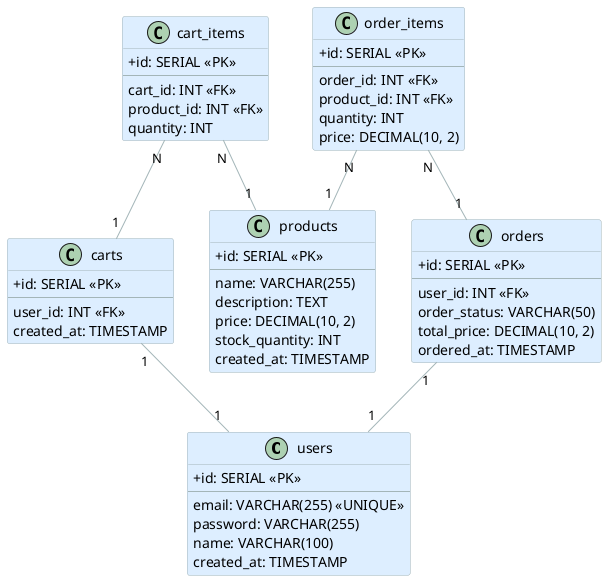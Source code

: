 @startuml
' Skinparam for better readability
skinparam classAttributeIconSize 0
skinparam defaultFontName "D2Coding" ' 폰트 설정 (설치된 폰트 사용, 없으면 기본 폰트)
skinparam class {
  BorderColor #A3B5B8
  BackgroundColor #DDEEFF
  ArrowColor #A3B5B8
}

' 테이블 정의 (클래스로 표현)
class users {
    + id: SERIAL <<PK>>
    --
    email: VARCHAR(255) <<UNIQUE>>
    password: VARCHAR(255)
    name: VARCHAR(100)
    created_at: TIMESTAMP
}

class products {
    + id: SERIAL <<PK>>
    --
    name: VARCHAR(255)
    description: TEXT
    price: DECIMAL(10, 2)
    stock_quantity: INT
    created_at: TIMESTAMP
}

class carts {
    + id: SERIAL <<PK>>
    --
    user_id: INT <<FK>>
    created_at: TIMESTAMP
}

class cart_items {
    + id: SERIAL <<PK>>
    --
    cart_id: INT <<FK>>
    product_id: INT <<FK>>
    quantity: INT
}

class orders {
    + id: SERIAL <<PK>>
    --
    user_id: INT <<FK>>
    order_status: VARCHAR(50)
    total_price: DECIMAL(10, 2)
    ordered_at: TIMESTAMP
}

class order_items {
    + id: SERIAL <<PK>>
    --
    order_id: INT <<FK>>
    product_id: INT <<FK>>
    quantity: INT
    price: DECIMAL(10, 2)
}

' 관계 정의 (FOREIGN KEY를 기반으로)
' FK(자식테이블) --> PK(부모테이블)
carts "1" -- "1" users
cart_items "N" -- "1" carts
cart_items "N" -- "1" products

orders "1" -- "1" users
order_items "N" -- "1" orders
order_items "N" -- "1" products

@enduml